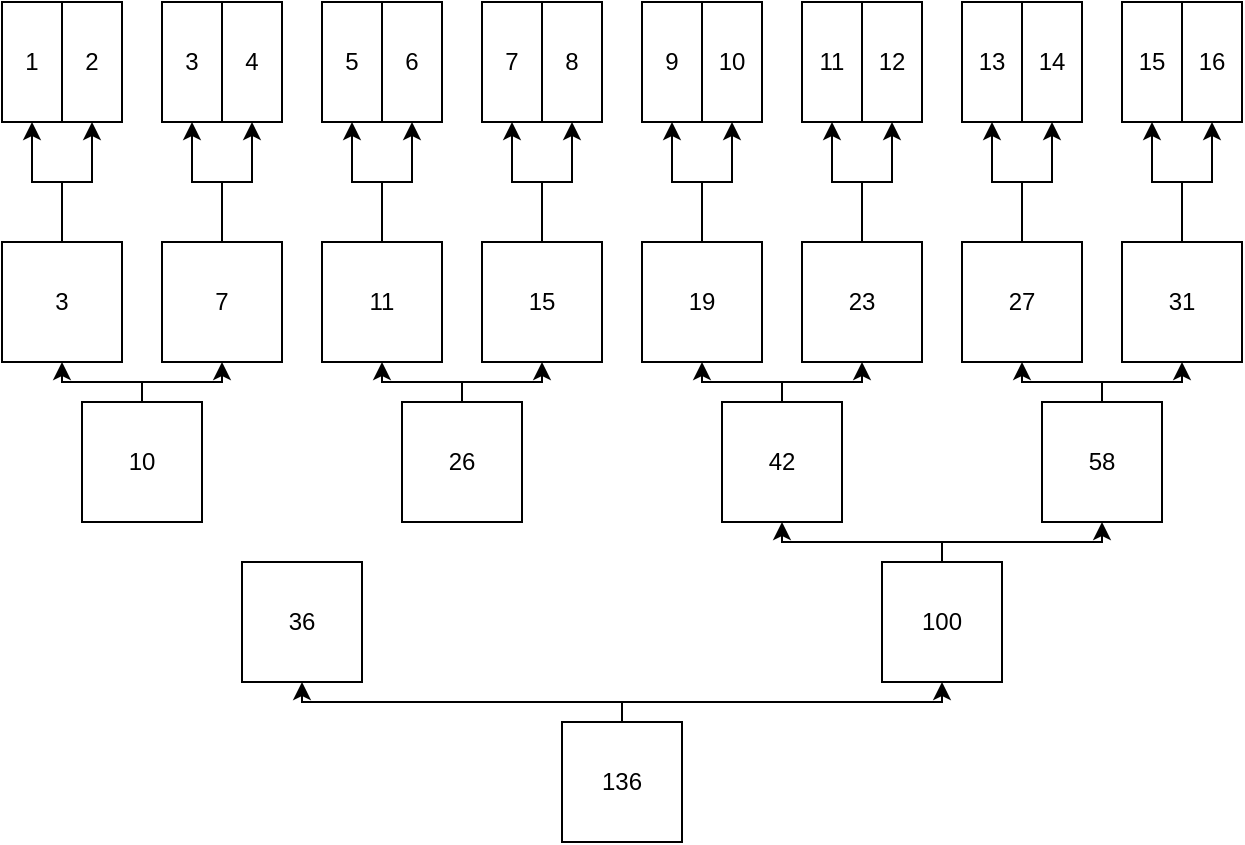 <mxfile version="24.2.5" type="device">
  <diagram name="페이지-1" id="x4xTBhOmevJyrD0w78fz">
    <mxGraphModel dx="1194" dy="657" grid="1" gridSize="10" guides="1" tooltips="1" connect="1" arrows="1" fold="1" page="1" pageScale="1" pageWidth="827" pageHeight="1169" math="0" shadow="0">
      <root>
        <mxCell id="0" />
        <mxCell id="1" parent="0" />
        <mxCell id="s47Vnk6pcMLUjJf5z0NG-16" style="edgeStyle=orthogonalEdgeStyle;rounded=0;orthogonalLoop=1;jettySize=auto;html=1;entryX=0.5;entryY=1;entryDx=0;entryDy=0;" edge="1" parent="1" source="s47Vnk6pcMLUjJf5z0NG-1" target="s47Vnk6pcMLUjJf5z0NG-2">
          <mxGeometry relative="1" as="geometry">
            <Array as="points">
              <mxPoint x="400" y="1040" />
              <mxPoint x="240" y="1040" />
            </Array>
          </mxGeometry>
        </mxCell>
        <mxCell id="s47Vnk6pcMLUjJf5z0NG-17" style="edgeStyle=orthogonalEdgeStyle;rounded=0;orthogonalLoop=1;jettySize=auto;html=1;exitX=0.5;exitY=0;exitDx=0;exitDy=0;entryX=0.5;entryY=1;entryDx=0;entryDy=0;" edge="1" parent="1" source="s47Vnk6pcMLUjJf5z0NG-1" target="s47Vnk6pcMLUjJf5z0NG-3">
          <mxGeometry relative="1" as="geometry">
            <Array as="points">
              <mxPoint x="400" y="1040" />
              <mxPoint x="560" y="1040" />
            </Array>
          </mxGeometry>
        </mxCell>
        <mxCell id="s47Vnk6pcMLUjJf5z0NG-1" value="136" style="rounded=0;whiteSpace=wrap;html=1;" vertex="1" parent="1">
          <mxGeometry x="370" y="1050" width="60" height="60" as="geometry" />
        </mxCell>
        <mxCell id="s47Vnk6pcMLUjJf5z0NG-2" value="36" style="rounded=0;whiteSpace=wrap;html=1;" vertex="1" parent="1">
          <mxGeometry x="210" y="970" width="60" height="60" as="geometry" />
        </mxCell>
        <mxCell id="s47Vnk6pcMLUjJf5z0NG-18" style="edgeStyle=orthogonalEdgeStyle;rounded=0;orthogonalLoop=1;jettySize=auto;html=1;entryX=0.5;entryY=1;entryDx=0;entryDy=0;" edge="1" parent="1" source="s47Vnk6pcMLUjJf5z0NG-3" target="s47Vnk6pcMLUjJf5z0NG-6">
          <mxGeometry relative="1" as="geometry">
            <Array as="points">
              <mxPoint x="560" y="960" />
              <mxPoint x="640" y="960" />
            </Array>
          </mxGeometry>
        </mxCell>
        <mxCell id="s47Vnk6pcMLUjJf5z0NG-19" style="edgeStyle=orthogonalEdgeStyle;rounded=0;orthogonalLoop=1;jettySize=auto;html=1;exitX=0.5;exitY=0;exitDx=0;exitDy=0;entryX=0.5;entryY=1;entryDx=0;entryDy=0;" edge="1" parent="1" source="s47Vnk6pcMLUjJf5z0NG-3" target="s47Vnk6pcMLUjJf5z0NG-7">
          <mxGeometry relative="1" as="geometry">
            <Array as="points">
              <mxPoint x="560" y="960" />
              <mxPoint x="480" y="960" />
            </Array>
          </mxGeometry>
        </mxCell>
        <mxCell id="s47Vnk6pcMLUjJf5z0NG-3" value="100" style="rounded=0;whiteSpace=wrap;html=1;" vertex="1" parent="1">
          <mxGeometry x="530" y="970" width="60" height="60" as="geometry" />
        </mxCell>
        <mxCell id="s47Vnk6pcMLUjJf5z0NG-27" style="edgeStyle=orthogonalEdgeStyle;rounded=0;orthogonalLoop=1;jettySize=auto;html=1;exitX=0.5;exitY=0;exitDx=0;exitDy=0;entryX=0.5;entryY=1;entryDx=0;entryDy=0;" edge="1" parent="1" source="s47Vnk6pcMLUjJf5z0NG-4" target="s47Vnk6pcMLUjJf5z0NG-9">
          <mxGeometry relative="1" as="geometry">
            <Array as="points">
              <mxPoint x="160" y="880" />
              <mxPoint x="200" y="880" />
            </Array>
          </mxGeometry>
        </mxCell>
        <mxCell id="s47Vnk6pcMLUjJf5z0NG-28" style="edgeStyle=orthogonalEdgeStyle;rounded=0;orthogonalLoop=1;jettySize=auto;html=1;exitX=0.5;exitY=0;exitDx=0;exitDy=0;entryX=0.5;entryY=1;entryDx=0;entryDy=0;" edge="1" parent="1" source="s47Vnk6pcMLUjJf5z0NG-4" target="s47Vnk6pcMLUjJf5z0NG-8">
          <mxGeometry relative="1" as="geometry">
            <Array as="points">
              <mxPoint x="160" y="880" />
              <mxPoint x="120" y="880" />
            </Array>
          </mxGeometry>
        </mxCell>
        <mxCell id="s47Vnk6pcMLUjJf5z0NG-4" value="10" style="rounded=0;whiteSpace=wrap;html=1;" vertex="1" parent="1">
          <mxGeometry x="130" y="890" width="60" height="60" as="geometry" />
        </mxCell>
        <mxCell id="s47Vnk6pcMLUjJf5z0NG-25" style="edgeStyle=orthogonalEdgeStyle;rounded=0;orthogonalLoop=1;jettySize=auto;html=1;exitX=0.5;exitY=0;exitDx=0;exitDy=0;entryX=0.5;entryY=1;entryDx=0;entryDy=0;" edge="1" parent="1" source="s47Vnk6pcMLUjJf5z0NG-5" target="s47Vnk6pcMLUjJf5z0NG-11">
          <mxGeometry relative="1" as="geometry">
            <Array as="points">
              <mxPoint x="320" y="880" />
              <mxPoint x="360" y="880" />
            </Array>
          </mxGeometry>
        </mxCell>
        <mxCell id="s47Vnk6pcMLUjJf5z0NG-26" style="edgeStyle=orthogonalEdgeStyle;rounded=0;orthogonalLoop=1;jettySize=auto;html=1;exitX=0.5;exitY=0;exitDx=0;exitDy=0;entryX=0.5;entryY=1;entryDx=0;entryDy=0;" edge="1" parent="1" source="s47Vnk6pcMLUjJf5z0NG-5" target="s47Vnk6pcMLUjJf5z0NG-10">
          <mxGeometry relative="1" as="geometry">
            <Array as="points">
              <mxPoint x="320" y="880" />
              <mxPoint x="280" y="880" />
            </Array>
          </mxGeometry>
        </mxCell>
        <mxCell id="s47Vnk6pcMLUjJf5z0NG-5" value="26" style="rounded=0;whiteSpace=wrap;html=1;" vertex="1" parent="1">
          <mxGeometry x="290" y="890" width="60" height="60" as="geometry" />
        </mxCell>
        <mxCell id="s47Vnk6pcMLUjJf5z0NG-20" style="edgeStyle=orthogonalEdgeStyle;rounded=0;orthogonalLoop=1;jettySize=auto;html=1;exitX=0.5;exitY=0;exitDx=0;exitDy=0;entryX=0.5;entryY=1;entryDx=0;entryDy=0;" edge="1" parent="1" source="s47Vnk6pcMLUjJf5z0NG-6" target="s47Vnk6pcMLUjJf5z0NG-15">
          <mxGeometry relative="1" as="geometry">
            <Array as="points">
              <mxPoint x="640" y="880" />
              <mxPoint x="680" y="880" />
            </Array>
          </mxGeometry>
        </mxCell>
        <mxCell id="s47Vnk6pcMLUjJf5z0NG-22" style="edgeStyle=orthogonalEdgeStyle;rounded=0;orthogonalLoop=1;jettySize=auto;html=1;exitX=0.5;exitY=0;exitDx=0;exitDy=0;entryX=0.5;entryY=1;entryDx=0;entryDy=0;" edge="1" parent="1" source="s47Vnk6pcMLUjJf5z0NG-6" target="s47Vnk6pcMLUjJf5z0NG-14">
          <mxGeometry relative="1" as="geometry">
            <mxPoint x="580" y="910" as="targetPoint" />
            <Array as="points">
              <mxPoint x="640" y="880" />
              <mxPoint x="600" y="880" />
            </Array>
          </mxGeometry>
        </mxCell>
        <mxCell id="s47Vnk6pcMLUjJf5z0NG-6" value="58" style="rounded=0;whiteSpace=wrap;html=1;" vertex="1" parent="1">
          <mxGeometry x="610" y="890" width="60" height="60" as="geometry" />
        </mxCell>
        <mxCell id="s47Vnk6pcMLUjJf5z0NG-23" style="edgeStyle=orthogonalEdgeStyle;rounded=0;orthogonalLoop=1;jettySize=auto;html=1;entryX=0.5;entryY=1;entryDx=0;entryDy=0;" edge="1" parent="1" source="s47Vnk6pcMLUjJf5z0NG-7" target="s47Vnk6pcMLUjJf5z0NG-13">
          <mxGeometry relative="1" as="geometry">
            <Array as="points">
              <mxPoint x="480" y="880" />
              <mxPoint x="520" y="880" />
            </Array>
          </mxGeometry>
        </mxCell>
        <mxCell id="s47Vnk6pcMLUjJf5z0NG-24" style="edgeStyle=orthogonalEdgeStyle;rounded=0;orthogonalLoop=1;jettySize=auto;html=1;exitX=0.5;exitY=0;exitDx=0;exitDy=0;entryX=0.5;entryY=1;entryDx=0;entryDy=0;" edge="1" parent="1" source="s47Vnk6pcMLUjJf5z0NG-7" target="s47Vnk6pcMLUjJf5z0NG-12">
          <mxGeometry relative="1" as="geometry">
            <Array as="points">
              <mxPoint x="480" y="880" />
              <mxPoint x="440" y="880" />
            </Array>
          </mxGeometry>
        </mxCell>
        <mxCell id="s47Vnk6pcMLUjJf5z0NG-7" value="42" style="rounded=0;whiteSpace=wrap;html=1;" vertex="1" parent="1">
          <mxGeometry x="450" y="890" width="60" height="60" as="geometry" />
        </mxCell>
        <mxCell id="s47Vnk6pcMLUjJf5z0NG-47" style="edgeStyle=orthogonalEdgeStyle;rounded=0;orthogonalLoop=1;jettySize=auto;html=1;entryX=0.5;entryY=1;entryDx=0;entryDy=0;" edge="1" parent="1" source="s47Vnk6pcMLUjJf5z0NG-8" target="s47Vnk6pcMLUjJf5z0NG-29">
          <mxGeometry relative="1" as="geometry" />
        </mxCell>
        <mxCell id="s47Vnk6pcMLUjJf5z0NG-48" style="edgeStyle=orthogonalEdgeStyle;rounded=0;orthogonalLoop=1;jettySize=auto;html=1;exitX=0.5;exitY=0;exitDx=0;exitDy=0;entryX=0.5;entryY=1;entryDx=0;entryDy=0;" edge="1" parent="1" source="s47Vnk6pcMLUjJf5z0NG-8" target="s47Vnk6pcMLUjJf5z0NG-30">
          <mxGeometry relative="1" as="geometry" />
        </mxCell>
        <mxCell id="s47Vnk6pcMLUjJf5z0NG-8" value="3" style="rounded=0;whiteSpace=wrap;html=1;" vertex="1" parent="1">
          <mxGeometry x="90" y="810" width="60" height="60" as="geometry" />
        </mxCell>
        <mxCell id="s47Vnk6pcMLUjJf5z0NG-57" style="edgeStyle=orthogonalEdgeStyle;rounded=0;orthogonalLoop=1;jettySize=auto;html=1;exitX=0.5;exitY=0;exitDx=0;exitDy=0;entryX=0.5;entryY=1;entryDx=0;entryDy=0;" edge="1" parent="1" source="s47Vnk6pcMLUjJf5z0NG-9" target="s47Vnk6pcMLUjJf5z0NG-32">
          <mxGeometry relative="1" as="geometry" />
        </mxCell>
        <mxCell id="s47Vnk6pcMLUjJf5z0NG-58" style="edgeStyle=orthogonalEdgeStyle;rounded=0;orthogonalLoop=1;jettySize=auto;html=1;exitX=0.5;exitY=0;exitDx=0;exitDy=0;entryX=0.5;entryY=1;entryDx=0;entryDy=0;" edge="1" parent="1" source="s47Vnk6pcMLUjJf5z0NG-9" target="s47Vnk6pcMLUjJf5z0NG-33">
          <mxGeometry relative="1" as="geometry" />
        </mxCell>
        <mxCell id="s47Vnk6pcMLUjJf5z0NG-9" value="7" style="rounded=0;whiteSpace=wrap;html=1;" vertex="1" parent="1">
          <mxGeometry x="170" y="810" width="60" height="60" as="geometry" />
        </mxCell>
        <mxCell id="s47Vnk6pcMLUjJf5z0NG-59" style="edgeStyle=orthogonalEdgeStyle;rounded=0;orthogonalLoop=1;jettySize=auto;html=1;exitX=0.5;exitY=0;exitDx=0;exitDy=0;entryX=0.5;entryY=1;entryDx=0;entryDy=0;" edge="1" parent="1" source="s47Vnk6pcMLUjJf5z0NG-10" target="s47Vnk6pcMLUjJf5z0NG-34">
          <mxGeometry relative="1" as="geometry" />
        </mxCell>
        <mxCell id="s47Vnk6pcMLUjJf5z0NG-60" style="edgeStyle=orthogonalEdgeStyle;rounded=0;orthogonalLoop=1;jettySize=auto;html=1;exitX=0.5;exitY=0;exitDx=0;exitDy=0;entryX=0.5;entryY=1;entryDx=0;entryDy=0;" edge="1" parent="1" source="s47Vnk6pcMLUjJf5z0NG-10" target="s47Vnk6pcMLUjJf5z0NG-35">
          <mxGeometry relative="1" as="geometry" />
        </mxCell>
        <mxCell id="s47Vnk6pcMLUjJf5z0NG-10" value="11" style="rounded=0;whiteSpace=wrap;html=1;" vertex="1" parent="1">
          <mxGeometry x="250" y="810" width="60" height="60" as="geometry" />
        </mxCell>
        <mxCell id="s47Vnk6pcMLUjJf5z0NG-61" value="" style="edgeStyle=orthogonalEdgeStyle;rounded=0;orthogonalLoop=1;jettySize=auto;html=1;" edge="1" parent="1" source="s47Vnk6pcMLUjJf5z0NG-11" target="s47Vnk6pcMLUjJf5z0NG-37">
          <mxGeometry relative="1" as="geometry" />
        </mxCell>
        <mxCell id="s47Vnk6pcMLUjJf5z0NG-63" style="edgeStyle=orthogonalEdgeStyle;rounded=0;orthogonalLoop=1;jettySize=auto;html=1;exitX=0.5;exitY=0;exitDx=0;exitDy=0;entryX=0.5;entryY=1;entryDx=0;entryDy=0;" edge="1" parent="1" source="s47Vnk6pcMLUjJf5z0NG-11" target="s47Vnk6pcMLUjJf5z0NG-36">
          <mxGeometry relative="1" as="geometry" />
        </mxCell>
        <mxCell id="s47Vnk6pcMLUjJf5z0NG-11" value="15" style="rounded=0;whiteSpace=wrap;html=1;" vertex="1" parent="1">
          <mxGeometry x="330" y="810" width="60" height="60" as="geometry" />
        </mxCell>
        <mxCell id="s47Vnk6pcMLUjJf5z0NG-64" value="" style="edgeStyle=orthogonalEdgeStyle;rounded=0;orthogonalLoop=1;jettySize=auto;html=1;" edge="1" parent="1" source="s47Vnk6pcMLUjJf5z0NG-12" target="s47Vnk6pcMLUjJf5z0NG-39">
          <mxGeometry relative="1" as="geometry" />
        </mxCell>
        <mxCell id="s47Vnk6pcMLUjJf5z0NG-68" style="edgeStyle=orthogonalEdgeStyle;rounded=0;orthogonalLoop=1;jettySize=auto;html=1;exitX=0.5;exitY=0;exitDx=0;exitDy=0;entryX=0.5;entryY=1;entryDx=0;entryDy=0;" edge="1" parent="1" source="s47Vnk6pcMLUjJf5z0NG-12" target="s47Vnk6pcMLUjJf5z0NG-38">
          <mxGeometry relative="1" as="geometry" />
        </mxCell>
        <mxCell id="s47Vnk6pcMLUjJf5z0NG-12" value="19" style="rounded=0;whiteSpace=wrap;html=1;" vertex="1" parent="1">
          <mxGeometry x="410" y="810" width="60" height="60" as="geometry" />
        </mxCell>
        <mxCell id="s47Vnk6pcMLUjJf5z0NG-65" value="" style="edgeStyle=orthogonalEdgeStyle;rounded=0;orthogonalLoop=1;jettySize=auto;html=1;" edge="1" parent="1" source="s47Vnk6pcMLUjJf5z0NG-13" target="s47Vnk6pcMLUjJf5z0NG-41">
          <mxGeometry relative="1" as="geometry" />
        </mxCell>
        <mxCell id="s47Vnk6pcMLUjJf5z0NG-69" style="edgeStyle=orthogonalEdgeStyle;rounded=0;orthogonalLoop=1;jettySize=auto;html=1;exitX=0.5;exitY=0;exitDx=0;exitDy=0;entryX=0.5;entryY=1;entryDx=0;entryDy=0;" edge="1" parent="1" source="s47Vnk6pcMLUjJf5z0NG-13" target="s47Vnk6pcMLUjJf5z0NG-40">
          <mxGeometry relative="1" as="geometry" />
        </mxCell>
        <mxCell id="s47Vnk6pcMLUjJf5z0NG-13" value="23" style="rounded=0;whiteSpace=wrap;html=1;" vertex="1" parent="1">
          <mxGeometry x="490" y="810" width="60" height="60" as="geometry" />
        </mxCell>
        <mxCell id="s47Vnk6pcMLUjJf5z0NG-66" value="" style="edgeStyle=orthogonalEdgeStyle;rounded=0;orthogonalLoop=1;jettySize=auto;html=1;" edge="1" parent="1" source="s47Vnk6pcMLUjJf5z0NG-14" target="s47Vnk6pcMLUjJf5z0NG-43">
          <mxGeometry relative="1" as="geometry" />
        </mxCell>
        <mxCell id="s47Vnk6pcMLUjJf5z0NG-70" style="edgeStyle=orthogonalEdgeStyle;rounded=0;orthogonalLoop=1;jettySize=auto;html=1;exitX=0.5;exitY=0;exitDx=0;exitDy=0;entryX=0.5;entryY=1;entryDx=0;entryDy=0;" edge="1" parent="1" source="s47Vnk6pcMLUjJf5z0NG-14" target="s47Vnk6pcMLUjJf5z0NG-42">
          <mxGeometry relative="1" as="geometry" />
        </mxCell>
        <mxCell id="s47Vnk6pcMLUjJf5z0NG-14" value="27" style="rounded=0;whiteSpace=wrap;html=1;" vertex="1" parent="1">
          <mxGeometry x="570" y="810" width="60" height="60" as="geometry" />
        </mxCell>
        <mxCell id="s47Vnk6pcMLUjJf5z0NG-67" value="" style="edgeStyle=orthogonalEdgeStyle;rounded=0;orthogonalLoop=1;jettySize=auto;html=1;" edge="1" parent="1" source="s47Vnk6pcMLUjJf5z0NG-15" target="s47Vnk6pcMLUjJf5z0NG-45">
          <mxGeometry relative="1" as="geometry" />
        </mxCell>
        <mxCell id="s47Vnk6pcMLUjJf5z0NG-71" style="edgeStyle=orthogonalEdgeStyle;rounded=0;orthogonalLoop=1;jettySize=auto;html=1;exitX=0.5;exitY=0;exitDx=0;exitDy=0;entryX=0.5;entryY=1;entryDx=0;entryDy=0;" edge="1" parent="1" source="s47Vnk6pcMLUjJf5z0NG-15" target="s47Vnk6pcMLUjJf5z0NG-44">
          <mxGeometry relative="1" as="geometry" />
        </mxCell>
        <mxCell id="s47Vnk6pcMLUjJf5z0NG-15" value="31" style="rounded=0;whiteSpace=wrap;html=1;" vertex="1" parent="1">
          <mxGeometry x="650" y="810" width="60" height="60" as="geometry" />
        </mxCell>
        <mxCell id="s47Vnk6pcMLUjJf5z0NG-29" value="1" style="rounded=0;whiteSpace=wrap;html=1;" vertex="1" parent="1">
          <mxGeometry x="90" y="690" width="30" height="60" as="geometry" />
        </mxCell>
        <mxCell id="s47Vnk6pcMLUjJf5z0NG-30" value="2" style="rounded=0;whiteSpace=wrap;html=1;" vertex="1" parent="1">
          <mxGeometry x="120" y="690" width="30" height="60" as="geometry" />
        </mxCell>
        <mxCell id="s47Vnk6pcMLUjJf5z0NG-32" value="3" style="rounded=0;whiteSpace=wrap;html=1;" vertex="1" parent="1">
          <mxGeometry x="170" y="690" width="30" height="60" as="geometry" />
        </mxCell>
        <mxCell id="s47Vnk6pcMLUjJf5z0NG-33" value="4" style="rounded=0;whiteSpace=wrap;html=1;" vertex="1" parent="1">
          <mxGeometry x="200" y="690" width="30" height="60" as="geometry" />
        </mxCell>
        <mxCell id="s47Vnk6pcMLUjJf5z0NG-34" value="5" style="rounded=0;whiteSpace=wrap;html=1;" vertex="1" parent="1">
          <mxGeometry x="250" y="690" width="30" height="60" as="geometry" />
        </mxCell>
        <mxCell id="s47Vnk6pcMLUjJf5z0NG-35" value="6" style="rounded=0;whiteSpace=wrap;html=1;" vertex="1" parent="1">
          <mxGeometry x="280" y="690" width="30" height="60" as="geometry" />
        </mxCell>
        <mxCell id="s47Vnk6pcMLUjJf5z0NG-36" value="7" style="rounded=0;whiteSpace=wrap;html=1;" vertex="1" parent="1">
          <mxGeometry x="330" y="690" width="30" height="60" as="geometry" />
        </mxCell>
        <mxCell id="s47Vnk6pcMLUjJf5z0NG-37" value="8" style="rounded=0;whiteSpace=wrap;html=1;" vertex="1" parent="1">
          <mxGeometry x="360" y="690" width="30" height="60" as="geometry" />
        </mxCell>
        <mxCell id="s47Vnk6pcMLUjJf5z0NG-38" value="9" style="rounded=0;whiteSpace=wrap;html=1;" vertex="1" parent="1">
          <mxGeometry x="410" y="690" width="30" height="60" as="geometry" />
        </mxCell>
        <mxCell id="s47Vnk6pcMLUjJf5z0NG-39" value="10" style="rounded=0;whiteSpace=wrap;html=1;" vertex="1" parent="1">
          <mxGeometry x="440" y="690" width="30" height="60" as="geometry" />
        </mxCell>
        <mxCell id="s47Vnk6pcMLUjJf5z0NG-40" value="11" style="rounded=0;whiteSpace=wrap;html=1;" vertex="1" parent="1">
          <mxGeometry x="490" y="690" width="30" height="60" as="geometry" />
        </mxCell>
        <mxCell id="s47Vnk6pcMLUjJf5z0NG-41" value="12" style="rounded=0;whiteSpace=wrap;html=1;" vertex="1" parent="1">
          <mxGeometry x="520" y="690" width="30" height="60" as="geometry" />
        </mxCell>
        <mxCell id="s47Vnk6pcMLUjJf5z0NG-42" value="13" style="rounded=0;whiteSpace=wrap;html=1;" vertex="1" parent="1">
          <mxGeometry x="570" y="690" width="30" height="60" as="geometry" />
        </mxCell>
        <mxCell id="s47Vnk6pcMLUjJf5z0NG-43" value="14" style="rounded=0;whiteSpace=wrap;html=1;" vertex="1" parent="1">
          <mxGeometry x="600" y="690" width="30" height="60" as="geometry" />
        </mxCell>
        <mxCell id="s47Vnk6pcMLUjJf5z0NG-44" value="15" style="rounded=0;whiteSpace=wrap;html=1;" vertex="1" parent="1">
          <mxGeometry x="650" y="690" width="30" height="60" as="geometry" />
        </mxCell>
        <mxCell id="s47Vnk6pcMLUjJf5z0NG-45" value="16" style="rounded=0;whiteSpace=wrap;html=1;" vertex="1" parent="1">
          <mxGeometry x="680" y="690" width="30" height="60" as="geometry" />
        </mxCell>
      </root>
    </mxGraphModel>
  </diagram>
</mxfile>
